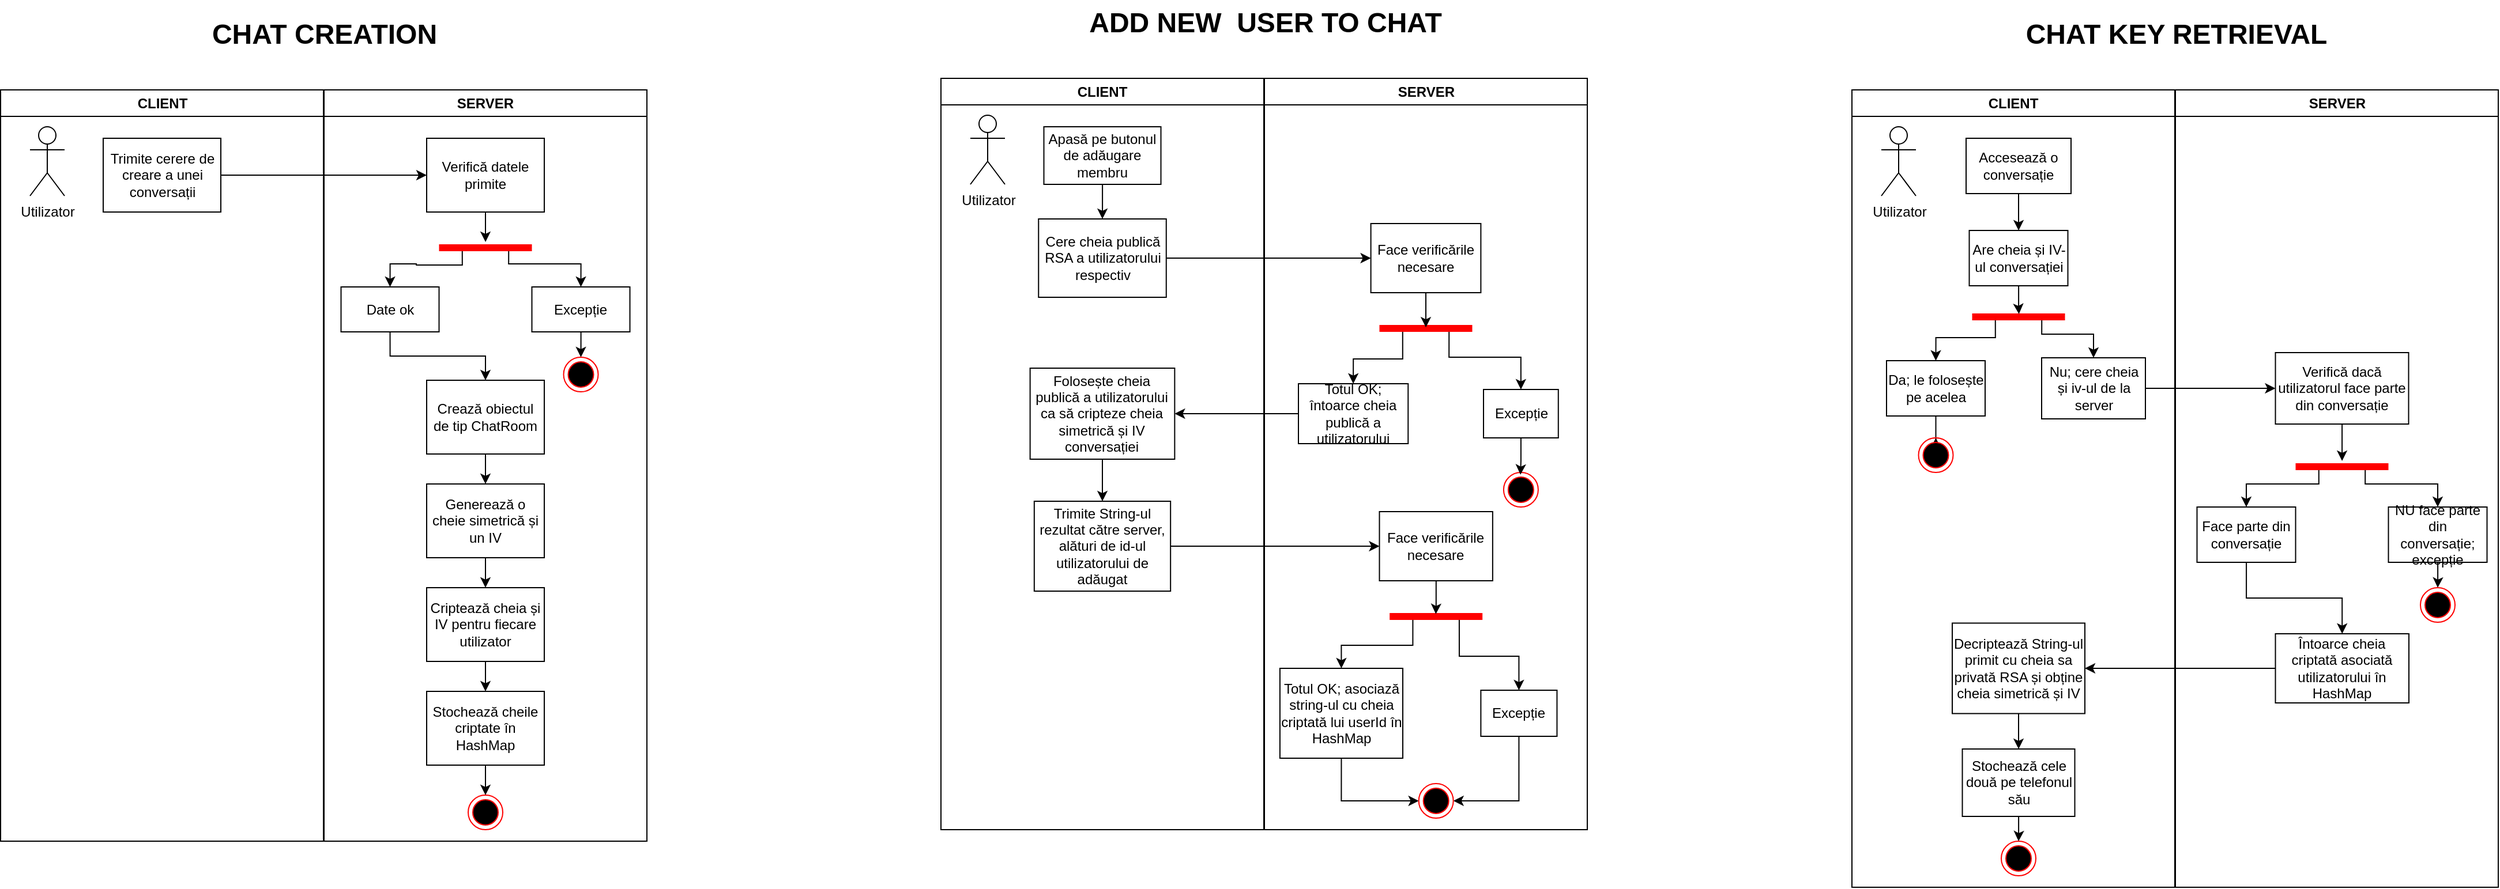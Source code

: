 <mxfile version="24.5.2" type="device">
  <diagram name="Page-1" id="e7e014a7-5840-1c2e-5031-d8a46d1fe8dd">
    <mxGraphModel dx="2580" dy="1060" grid="1" gridSize="10" guides="1" tooltips="1" connect="1" arrows="1" fold="1" page="1" pageScale="1" pageWidth="1169" pageHeight="826" background="none" math="0" shadow="0">
      <root>
        <mxCell id="0" />
        <mxCell id="1" parent="0" />
        <mxCell id="2" value="CLIENT" style="swimlane;whiteSpace=wrap;startSize=23;" parent="1" vertex="1">
          <mxGeometry x="164.5" y="128" width="280" height="652" as="geometry" />
        </mxCell>
        <mxCell id="kW0idx2W1re05_FDhmMN-76" value="Utilizator" style="shape=umlActor;verticalLabelPosition=bottom;verticalAlign=top;html=1;outlineConnect=0;" parent="2" vertex="1">
          <mxGeometry x="25.5" y="32" width="30" height="60" as="geometry" />
        </mxCell>
        <mxCell id="31" value="" style="edgeStyle=orthogonalEdgeStyle;rounded=0;html=1;" parent="2" source="12" edge="1">
          <mxGeometry relative="1" as="geometry">
            <mxPoint x="217.5" y="372" as="targetPoint" />
          </mxGeometry>
        </mxCell>
        <mxCell id="3" value="SERVER" style="swimlane;whiteSpace=wrap" parent="1" vertex="1">
          <mxGeometry x="445" y="128" width="280" height="652" as="geometry" />
        </mxCell>
        <mxCell id="67" style="edgeStyle=orthogonalEdgeStyle;rounded=0;html=1;" parent="3" target="65" edge="1">
          <mxGeometry relative="1" as="geometry">
            <mxPoint x="143.3" y="772" as="sourcePoint" />
          </mxGeometry>
        </mxCell>
        <mxCell id="pIuSgLsV-ipild1wYhXZ-197" style="edgeStyle=orthogonalEdgeStyle;rounded=0;orthogonalLoop=1;jettySize=auto;html=1;entryX=0.5;entryY=0;entryDx=0;entryDy=0;" edge="1" parent="3" source="pIuSgLsV-ipild1wYhXZ-136" target="pIuSgLsV-ipild1wYhXZ-138">
          <mxGeometry relative="1" as="geometry" />
        </mxCell>
        <mxCell id="pIuSgLsV-ipild1wYhXZ-136" value="Excepție" style="rounded=0;whiteSpace=wrap;html=1;" vertex="1" parent="3">
          <mxGeometry x="180.25" y="171" width="85" height="39" as="geometry" />
        </mxCell>
        <mxCell id="pIuSgLsV-ipild1wYhXZ-149" value="" style="ellipse;html=1;shape=endState;fillColor=#000000;strokeColor=#ff0000;" vertex="1" parent="3">
          <mxGeometry x="125" y="612" width="30" height="30" as="geometry" />
        </mxCell>
        <mxCell id="kW0idx2W1re05_FDhmMN-82" value="Trimite cerere de creare a unei conversații" style="rounded=0;whiteSpace=wrap;html=1;" parent="3" vertex="1">
          <mxGeometry x="-191.5" y="42" width="102" height="64" as="geometry" />
        </mxCell>
        <mxCell id="pIuSgLsV-ipild1wYhXZ-132" value="" style="edgeStyle=orthogonalEdgeStyle;rounded=0;orthogonalLoop=1;jettySize=auto;html=1;" edge="1" parent="3" source="pIuSgLsV-ipild1wYhXZ-107" target="pIuSgLsV-ipild1wYhXZ-124">
          <mxGeometry relative="1" as="geometry" />
        </mxCell>
        <mxCell id="pIuSgLsV-ipild1wYhXZ-107" value="Verifică datele primite" style="rounded=0;whiteSpace=wrap;html=1;" vertex="1" parent="3">
          <mxGeometry x="89" y="42" width="102" height="64" as="geometry" />
        </mxCell>
        <mxCell id="pIuSgLsV-ipild1wYhXZ-134" style="edgeStyle=orthogonalEdgeStyle;rounded=0;orthogonalLoop=1;jettySize=auto;html=1;exitX=0.25;exitY=0.5;exitDx=0;exitDy=0;exitPerimeter=0;entryX=0.5;entryY=0;entryDx=0;entryDy=0;" edge="1" parent="3" source="pIuSgLsV-ipild1wYhXZ-124" target="pIuSgLsV-ipild1wYhXZ-133">
          <mxGeometry relative="1" as="geometry">
            <Array as="points">
              <mxPoint x="120" y="152" />
              <mxPoint x="80" y="152" />
              <mxPoint x="66" y="151" />
            </Array>
          </mxGeometry>
        </mxCell>
        <mxCell id="pIuSgLsV-ipild1wYhXZ-137" style="edgeStyle=orthogonalEdgeStyle;rounded=0;orthogonalLoop=1;jettySize=auto;html=1;exitX=0.75;exitY=0.5;exitDx=0;exitDy=0;exitPerimeter=0;entryX=0.5;entryY=0;entryDx=0;entryDy=0;" edge="1" parent="3" source="pIuSgLsV-ipild1wYhXZ-124" target="pIuSgLsV-ipild1wYhXZ-136">
          <mxGeometry relative="1" as="geometry">
            <mxPoint x="222.75" y="171" as="targetPoint" />
            <Array as="points">
              <mxPoint x="160" y="151" />
              <mxPoint x="223" y="151" />
            </Array>
          </mxGeometry>
        </mxCell>
        <mxCell id="pIuSgLsV-ipild1wYhXZ-124" value="" style="shape=line;html=1;strokeWidth=6;strokeColor=#ff0000;" vertex="1" parent="3">
          <mxGeometry x="99.75" y="132" width="80.5" height="10" as="geometry" />
        </mxCell>
        <mxCell id="pIuSgLsV-ipild1wYhXZ-142" style="edgeStyle=orthogonalEdgeStyle;rounded=0;orthogonalLoop=1;jettySize=auto;html=1;exitX=0.5;exitY=1;exitDx=0;exitDy=0;entryX=0.5;entryY=0;entryDx=0;entryDy=0;" edge="1" parent="3" source="pIuSgLsV-ipild1wYhXZ-133" target="pIuSgLsV-ipild1wYhXZ-140">
          <mxGeometry relative="1" as="geometry" />
        </mxCell>
        <mxCell id="pIuSgLsV-ipild1wYhXZ-133" value="Date ok" style="rounded=0;whiteSpace=wrap;html=1;" vertex="1" parent="3">
          <mxGeometry x="14.75" y="171" width="85" height="39" as="geometry" />
        </mxCell>
        <mxCell id="pIuSgLsV-ipild1wYhXZ-138" value="" style="ellipse;html=1;shape=endState;fillColor=#000000;strokeColor=#ff0000;" vertex="1" parent="3">
          <mxGeometry x="207.75" y="232" width="30" height="30" as="geometry" />
        </mxCell>
        <mxCell id="pIuSgLsV-ipild1wYhXZ-144" value="" style="edgeStyle=orthogonalEdgeStyle;rounded=0;orthogonalLoop=1;jettySize=auto;html=1;" edge="1" parent="3" source="pIuSgLsV-ipild1wYhXZ-140" target="pIuSgLsV-ipild1wYhXZ-143">
          <mxGeometry relative="1" as="geometry" />
        </mxCell>
        <mxCell id="pIuSgLsV-ipild1wYhXZ-140" value="Crează obiectul de tip ChatRoom" style="rounded=0;whiteSpace=wrap;html=1;" vertex="1" parent="3">
          <mxGeometry x="89" y="252" width="102" height="64" as="geometry" />
        </mxCell>
        <mxCell id="pIuSgLsV-ipild1wYhXZ-146" value="" style="edgeStyle=orthogonalEdgeStyle;rounded=0;orthogonalLoop=1;jettySize=auto;html=1;" edge="1" parent="3" source="pIuSgLsV-ipild1wYhXZ-143" target="pIuSgLsV-ipild1wYhXZ-145">
          <mxGeometry relative="1" as="geometry" />
        </mxCell>
        <mxCell id="pIuSgLsV-ipild1wYhXZ-143" value="Generează o cheie simetrică și un IV" style="rounded=0;whiteSpace=wrap;html=1;" vertex="1" parent="3">
          <mxGeometry x="89" y="342" width="102" height="64" as="geometry" />
        </mxCell>
        <mxCell id="pIuSgLsV-ipild1wYhXZ-148" value="" style="edgeStyle=orthogonalEdgeStyle;rounded=0;orthogonalLoop=1;jettySize=auto;html=1;" edge="1" parent="3" source="pIuSgLsV-ipild1wYhXZ-145" target="pIuSgLsV-ipild1wYhXZ-147">
          <mxGeometry relative="1" as="geometry" />
        </mxCell>
        <mxCell id="pIuSgLsV-ipild1wYhXZ-145" value="Criptează cheia și IV pentru fiecare utilizator" style="rounded=0;whiteSpace=wrap;html=1;" vertex="1" parent="3">
          <mxGeometry x="89" y="432" width="102" height="64" as="geometry" />
        </mxCell>
        <mxCell id="pIuSgLsV-ipild1wYhXZ-200" value="" style="edgeStyle=orthogonalEdgeStyle;rounded=0;orthogonalLoop=1;jettySize=auto;html=1;" edge="1" parent="3" source="pIuSgLsV-ipild1wYhXZ-147" target="pIuSgLsV-ipild1wYhXZ-149">
          <mxGeometry relative="1" as="geometry" />
        </mxCell>
        <mxCell id="pIuSgLsV-ipild1wYhXZ-147" value="Stochează cheile criptate în HashMap" style="rounded=0;whiteSpace=wrap;html=1;" vertex="1" parent="3">
          <mxGeometry x="89" y="522" width="102" height="64" as="geometry" />
        </mxCell>
        <mxCell id="pIuSgLsV-ipild1wYhXZ-141" style="edgeStyle=orthogonalEdgeStyle;rounded=0;orthogonalLoop=1;jettySize=auto;html=1;" edge="1" parent="3" source="kW0idx2W1re05_FDhmMN-82" target="pIuSgLsV-ipild1wYhXZ-107">
          <mxGeometry relative="1" as="geometry" />
        </mxCell>
        <mxCell id="pIuSgLsV-ipild1wYhXZ-199" style="edgeStyle=orthogonalEdgeStyle;rounded=0;orthogonalLoop=1;jettySize=auto;html=1;exitX=0.5;exitY=0;exitDx=0;exitDy=0;entryX=0.5;entryY=-0.029;entryDx=0;entryDy=0;entryPerimeter=0;" edge="1" parent="3" source="pIuSgLsV-ipild1wYhXZ-149" target="pIuSgLsV-ipild1wYhXZ-149">
          <mxGeometry relative="1" as="geometry" />
        </mxCell>
        <mxCell id="kW0idx2W1re05_FDhmMN-75" value="&lt;font style=&quot;font-size: 14px;&quot;&gt;&lt;font style=&quot;font-size: 24px;&quot;&gt;&lt;b&gt;CHAT CREATION&lt;/b&gt;&lt;/font&gt;&lt;br&gt;&lt;/font&gt;" style="text;html=1;align=center;verticalAlign=middle;resizable=0;points=[];autosize=1;strokeColor=none;fillColor=none;" parent="1" vertex="1">
          <mxGeometry x="335" y="60" width="220" height="40" as="geometry" />
        </mxCell>
        <mxCell id="pIuSgLsV-ipild1wYhXZ-116" value="CLIENT" style="swimlane;whiteSpace=wrap;startSize=23;" vertex="1" parent="1">
          <mxGeometry x="1770" y="128" width="280" height="692" as="geometry" />
        </mxCell>
        <mxCell id="pIuSgLsV-ipild1wYhXZ-117" value="Utilizator" style="shape=umlActor;verticalLabelPosition=bottom;verticalAlign=top;html=1;outlineConnect=0;" vertex="1" parent="pIuSgLsV-ipild1wYhXZ-116">
          <mxGeometry x="25.5" y="32" width="30" height="60" as="geometry" />
        </mxCell>
        <mxCell id="pIuSgLsV-ipild1wYhXZ-119" value="" style="edgeStyle=orthogonalEdgeStyle;rounded=0;html=1;" edge="1" parent="pIuSgLsV-ipild1wYhXZ-116">
          <mxGeometry relative="1" as="geometry">
            <mxPoint x="217.5" y="372" as="targetPoint" />
          </mxGeometry>
        </mxCell>
        <mxCell id="pIuSgLsV-ipild1wYhXZ-120" value="SERVER" style="swimlane;whiteSpace=wrap" vertex="1" parent="1">
          <mxGeometry x="2050.5" y="128" width="280" height="692" as="geometry" />
        </mxCell>
        <mxCell id="pIuSgLsV-ipild1wYhXZ-121" style="edgeStyle=orthogonalEdgeStyle;rounded=0;html=1;" edge="1" parent="pIuSgLsV-ipild1wYhXZ-120">
          <mxGeometry relative="1" as="geometry">
            <mxPoint x="143.3" y="772" as="sourcePoint" />
          </mxGeometry>
        </mxCell>
        <mxCell id="pIuSgLsV-ipild1wYhXZ-152" value="" style="edgeStyle=orthogonalEdgeStyle;rounded=0;orthogonalLoop=1;jettySize=auto;html=1;" edge="1" parent="pIuSgLsV-ipild1wYhXZ-120" source="pIuSgLsV-ipild1wYhXZ-118" target="pIuSgLsV-ipild1wYhXZ-151">
          <mxGeometry relative="1" as="geometry" />
        </mxCell>
        <mxCell id="pIuSgLsV-ipild1wYhXZ-118" value="Accesează o conversație" style="rounded=0;whiteSpace=wrap;html=1;" vertex="1" parent="pIuSgLsV-ipild1wYhXZ-120">
          <mxGeometry x="-181.5" y="42" width="91" height="48" as="geometry" />
        </mxCell>
        <mxCell id="pIuSgLsV-ipild1wYhXZ-151" value="Are cheia și IV-ul conversației" style="rounded=0;whiteSpace=wrap;html=1;" vertex="1" parent="pIuSgLsV-ipild1wYhXZ-120">
          <mxGeometry x="-178.75" y="122" width="85.5" height="48" as="geometry" />
        </mxCell>
        <mxCell id="pIuSgLsV-ipild1wYhXZ-170" value="" style="edgeStyle=orthogonalEdgeStyle;rounded=0;orthogonalLoop=1;jettySize=auto;html=1;" edge="1" parent="pIuSgLsV-ipild1wYhXZ-120" source="pIuSgLsV-ipild1wYhXZ-153" target="pIuSgLsV-ipild1wYhXZ-169">
          <mxGeometry relative="1" as="geometry" />
        </mxCell>
        <mxCell id="pIuSgLsV-ipild1wYhXZ-153" value="Da; le folosește pe acelea" style="rounded=0;whiteSpace=wrap;html=1;" vertex="1" parent="pIuSgLsV-ipild1wYhXZ-120">
          <mxGeometry x="-250.5" y="235" width="85.5" height="48" as="geometry" />
        </mxCell>
        <mxCell id="pIuSgLsV-ipild1wYhXZ-167" style="edgeStyle=orthogonalEdgeStyle;rounded=0;orthogonalLoop=1;jettySize=auto;html=1;exitX=0.25;exitY=0.5;exitDx=0;exitDy=0;exitPerimeter=0;entryX=0.5;entryY=0;entryDx=0;entryDy=0;" edge="1" parent="pIuSgLsV-ipild1wYhXZ-120" source="pIuSgLsV-ipild1wYhXZ-154" target="pIuSgLsV-ipild1wYhXZ-153">
          <mxGeometry relative="1" as="geometry">
            <Array as="points">
              <mxPoint x="-156" y="215" />
              <mxPoint x="-208" y="215" />
            </Array>
          </mxGeometry>
        </mxCell>
        <mxCell id="pIuSgLsV-ipild1wYhXZ-171" style="edgeStyle=orthogonalEdgeStyle;rounded=0;orthogonalLoop=1;jettySize=auto;html=1;exitX=0.75;exitY=0.5;exitDx=0;exitDy=0;exitPerimeter=0;entryX=0.5;entryY=0;entryDx=0;entryDy=0;" edge="1" parent="pIuSgLsV-ipild1wYhXZ-120" source="pIuSgLsV-ipild1wYhXZ-154" target="pIuSgLsV-ipild1wYhXZ-168">
          <mxGeometry relative="1" as="geometry">
            <Array as="points">
              <mxPoint x="-116" y="212" />
              <mxPoint x="-71" y="212" />
            </Array>
          </mxGeometry>
        </mxCell>
        <mxCell id="pIuSgLsV-ipild1wYhXZ-154" value="" style="shape=line;html=1;strokeWidth=6;strokeColor=#ff0000;" vertex="1" parent="pIuSgLsV-ipild1wYhXZ-120">
          <mxGeometry x="-176.25" y="192" width="80.5" height="10" as="geometry" />
        </mxCell>
        <mxCell id="pIuSgLsV-ipild1wYhXZ-156" style="edgeStyle=orthogonalEdgeStyle;rounded=0;orthogonalLoop=1;jettySize=auto;html=1;entryX=0.504;entryY=0.244;entryDx=0;entryDy=0;entryPerimeter=0;" edge="1" parent="pIuSgLsV-ipild1wYhXZ-120" source="pIuSgLsV-ipild1wYhXZ-151" target="pIuSgLsV-ipild1wYhXZ-154">
          <mxGeometry relative="1" as="geometry" />
        </mxCell>
        <mxCell id="pIuSgLsV-ipild1wYhXZ-168" value="Nu; cere cheia și iv-ul de la server" style="rounded=0;whiteSpace=wrap;html=1;" vertex="1" parent="pIuSgLsV-ipild1wYhXZ-120">
          <mxGeometry x="-116" y="232.5" width="90" height="53" as="geometry" />
        </mxCell>
        <mxCell id="pIuSgLsV-ipild1wYhXZ-169" value="" style="ellipse;html=1;shape=endState;fillColor=#000000;strokeColor=#ff0000;" vertex="1" parent="pIuSgLsV-ipild1wYhXZ-120">
          <mxGeometry x="-222.75" y="302" width="30" height="30" as="geometry" />
        </mxCell>
        <mxCell id="pIuSgLsV-ipild1wYhXZ-187" value="" style="edgeStyle=orthogonalEdgeStyle;rounded=0;orthogonalLoop=1;jettySize=auto;html=1;" edge="1" parent="pIuSgLsV-ipild1wYhXZ-120" source="pIuSgLsV-ipild1wYhXZ-184" target="pIuSgLsV-ipild1wYhXZ-186">
          <mxGeometry relative="1" as="geometry" />
        </mxCell>
        <mxCell id="pIuSgLsV-ipild1wYhXZ-184" value="Decriptează String-ul primit cu cheia sa privată RSA și obține cheia simetrică și IV" style="rounded=0;whiteSpace=wrap;html=1;" vertex="1" parent="pIuSgLsV-ipild1wYhXZ-120">
          <mxGeometry x="-193.5" y="462.75" width="115" height="78.5" as="geometry" />
        </mxCell>
        <mxCell id="pIuSgLsV-ipild1wYhXZ-189" value="" style="edgeStyle=orthogonalEdgeStyle;rounded=0;orthogonalLoop=1;jettySize=auto;html=1;" edge="1" parent="pIuSgLsV-ipild1wYhXZ-120" source="pIuSgLsV-ipild1wYhXZ-186" target="pIuSgLsV-ipild1wYhXZ-188">
          <mxGeometry relative="1" as="geometry" />
        </mxCell>
        <mxCell id="pIuSgLsV-ipild1wYhXZ-186" value="Stochează cele două pe telefonul său" style="rounded=0;whiteSpace=wrap;html=1;" vertex="1" parent="pIuSgLsV-ipild1wYhXZ-120">
          <mxGeometry x="-184.75" y="572" width="97.5" height="58.5" as="geometry" />
        </mxCell>
        <mxCell id="pIuSgLsV-ipild1wYhXZ-188" value="" style="ellipse;html=1;shape=endState;fillColor=#000000;strokeColor=#ff0000;" vertex="1" parent="pIuSgLsV-ipild1wYhXZ-120">
          <mxGeometry x="-151" y="652" width="30" height="30" as="geometry" />
        </mxCell>
        <mxCell id="pIuSgLsV-ipild1wYhXZ-174" value="" style="edgeStyle=orthogonalEdgeStyle;rounded=0;orthogonalLoop=1;jettySize=auto;html=1;" edge="1" parent="pIuSgLsV-ipild1wYhXZ-120" source="pIuSgLsV-ipild1wYhXZ-122" target="pIuSgLsV-ipild1wYhXZ-173">
          <mxGeometry relative="1" as="geometry" />
        </mxCell>
        <mxCell id="pIuSgLsV-ipild1wYhXZ-122" value="Verifică dacă utilizatorul face parte din conversație" style="rounded=0;whiteSpace=wrap;html=1;" vertex="1" parent="pIuSgLsV-ipild1wYhXZ-120">
          <mxGeometry x="86.75" y="228" width="115.5" height="62" as="geometry" />
        </mxCell>
        <mxCell id="pIuSgLsV-ipild1wYhXZ-176" style="edgeStyle=orthogonalEdgeStyle;rounded=0;orthogonalLoop=1;jettySize=auto;html=1;exitX=0.25;exitY=0.5;exitDx=0;exitDy=0;exitPerimeter=0;entryX=0.5;entryY=0;entryDx=0;entryDy=0;" edge="1" parent="pIuSgLsV-ipild1wYhXZ-120" source="pIuSgLsV-ipild1wYhXZ-173" target="pIuSgLsV-ipild1wYhXZ-175">
          <mxGeometry relative="1" as="geometry">
            <Array as="points">
              <mxPoint x="124.5" y="342" />
              <mxPoint x="61.5" y="342" />
            </Array>
          </mxGeometry>
        </mxCell>
        <mxCell id="pIuSgLsV-ipild1wYhXZ-178" style="edgeStyle=orthogonalEdgeStyle;rounded=0;orthogonalLoop=1;jettySize=auto;html=1;exitX=0.75;exitY=0.5;exitDx=0;exitDy=0;exitPerimeter=0;entryX=0.5;entryY=0;entryDx=0;entryDy=0;" edge="1" parent="pIuSgLsV-ipild1wYhXZ-120" source="pIuSgLsV-ipild1wYhXZ-173" target="pIuSgLsV-ipild1wYhXZ-177">
          <mxGeometry relative="1" as="geometry">
            <Array as="points">
              <mxPoint x="164.5" y="342" />
              <mxPoint x="227.5" y="342" />
            </Array>
          </mxGeometry>
        </mxCell>
        <mxCell id="pIuSgLsV-ipild1wYhXZ-173" value="" style="shape=line;html=1;strokeWidth=6;strokeColor=#ff0000;" vertex="1" parent="pIuSgLsV-ipild1wYhXZ-120">
          <mxGeometry x="104.25" y="322" width="80.5" height="10" as="geometry" />
        </mxCell>
        <mxCell id="pIuSgLsV-ipild1wYhXZ-183" style="edgeStyle=orthogonalEdgeStyle;rounded=0;orthogonalLoop=1;jettySize=auto;html=1;entryX=0.5;entryY=0;entryDx=0;entryDy=0;" edge="1" parent="pIuSgLsV-ipild1wYhXZ-120" source="pIuSgLsV-ipild1wYhXZ-175" target="pIuSgLsV-ipild1wYhXZ-182">
          <mxGeometry relative="1" as="geometry" />
        </mxCell>
        <mxCell id="pIuSgLsV-ipild1wYhXZ-175" value="Face parte din conversație" style="rounded=0;whiteSpace=wrap;html=1;" vertex="1" parent="pIuSgLsV-ipild1wYhXZ-120">
          <mxGeometry x="18.75" y="362" width="85.5" height="48" as="geometry" />
        </mxCell>
        <mxCell id="pIuSgLsV-ipild1wYhXZ-181" value="" style="edgeStyle=orthogonalEdgeStyle;rounded=0;orthogonalLoop=1;jettySize=auto;html=1;" edge="1" parent="pIuSgLsV-ipild1wYhXZ-120" source="pIuSgLsV-ipild1wYhXZ-177" target="pIuSgLsV-ipild1wYhXZ-179">
          <mxGeometry relative="1" as="geometry" />
        </mxCell>
        <mxCell id="pIuSgLsV-ipild1wYhXZ-177" value="NU face parte din conversație; excepție" style="rounded=0;whiteSpace=wrap;html=1;" vertex="1" parent="pIuSgLsV-ipild1wYhXZ-120">
          <mxGeometry x="184.75" y="362" width="85.5" height="48" as="geometry" />
        </mxCell>
        <mxCell id="pIuSgLsV-ipild1wYhXZ-179" value="" style="ellipse;html=1;shape=endState;fillColor=#000000;strokeColor=#ff0000;" vertex="1" parent="pIuSgLsV-ipild1wYhXZ-120">
          <mxGeometry x="212.5" y="432" width="30" height="30" as="geometry" />
        </mxCell>
        <mxCell id="pIuSgLsV-ipild1wYhXZ-182" value="Întoarce cheia criptată asociată utilizatorului în HashMap" style="rounded=0;whiteSpace=wrap;html=1;" vertex="1" parent="pIuSgLsV-ipild1wYhXZ-120">
          <mxGeometry x="86.75" y="472" width="115.75" height="60" as="geometry" />
        </mxCell>
        <mxCell id="pIuSgLsV-ipild1wYhXZ-172" style="edgeStyle=orthogonalEdgeStyle;rounded=0;orthogonalLoop=1;jettySize=auto;html=1;" edge="1" parent="pIuSgLsV-ipild1wYhXZ-120" source="pIuSgLsV-ipild1wYhXZ-168" target="pIuSgLsV-ipild1wYhXZ-122">
          <mxGeometry relative="1" as="geometry" />
        </mxCell>
        <mxCell id="pIuSgLsV-ipild1wYhXZ-185" style="edgeStyle=orthogonalEdgeStyle;rounded=0;orthogonalLoop=1;jettySize=auto;html=1;entryX=1;entryY=0.5;entryDx=0;entryDy=0;" edge="1" parent="pIuSgLsV-ipild1wYhXZ-120" source="pIuSgLsV-ipild1wYhXZ-182" target="pIuSgLsV-ipild1wYhXZ-184">
          <mxGeometry relative="1" as="geometry" />
        </mxCell>
        <mxCell id="pIuSgLsV-ipild1wYhXZ-123" value="&lt;font style=&quot;font-size: 24px;&quot;&gt;&lt;b&gt;CHAT KEY RETRIEVAL&lt;/b&gt;&lt;br&gt;&lt;/font&gt;" style="text;html=1;align=center;verticalAlign=middle;resizable=0;points=[];autosize=1;strokeColor=none;fillColor=none;" vertex="1" parent="1">
          <mxGeometry x="1905.5" y="60" width="290" height="40" as="geometry" />
        </mxCell>
        <mxCell id="pIuSgLsV-ipild1wYhXZ-201" value="CLIENT" style="swimlane;whiteSpace=wrap;startSize=23;" vertex="1" parent="1">
          <mxGeometry x="980" y="118" width="280" height="652" as="geometry" />
        </mxCell>
        <mxCell id="pIuSgLsV-ipild1wYhXZ-202" value="Utilizator" style="shape=umlActor;verticalLabelPosition=bottom;verticalAlign=top;html=1;outlineConnect=0;" vertex="1" parent="pIuSgLsV-ipild1wYhXZ-201">
          <mxGeometry x="25.5" y="32" width="30" height="60" as="geometry" />
        </mxCell>
        <mxCell id="pIuSgLsV-ipild1wYhXZ-203" value="" style="edgeStyle=orthogonalEdgeStyle;rounded=0;html=1;" edge="1" parent="pIuSgLsV-ipild1wYhXZ-201">
          <mxGeometry relative="1" as="geometry">
            <mxPoint x="217.5" y="372" as="targetPoint" />
          </mxGeometry>
        </mxCell>
        <mxCell id="pIuSgLsV-ipild1wYhXZ-239" value="" style="edgeStyle=orthogonalEdgeStyle;rounded=0;orthogonalLoop=1;jettySize=auto;html=1;" edge="1" parent="pIuSgLsV-ipild1wYhXZ-201" source="pIuSgLsV-ipild1wYhXZ-207" target="pIuSgLsV-ipild1wYhXZ-238">
          <mxGeometry relative="1" as="geometry" />
        </mxCell>
        <mxCell id="pIuSgLsV-ipild1wYhXZ-207" value="Apasă pe butonul de adăugare membru" style="rounded=0;whiteSpace=wrap;html=1;" vertex="1" parent="pIuSgLsV-ipild1wYhXZ-201">
          <mxGeometry x="89.25" y="42" width="101.5" height="50" as="geometry" />
        </mxCell>
        <mxCell id="pIuSgLsV-ipild1wYhXZ-238" value="Cere cheia publică RSA a utilizatorului respectiv" style="rounded=0;whiteSpace=wrap;html=1;" vertex="1" parent="pIuSgLsV-ipild1wYhXZ-201">
          <mxGeometry x="84.63" y="122" width="110.75" height="68" as="geometry" />
        </mxCell>
        <mxCell id="pIuSgLsV-ipild1wYhXZ-268" value="" style="edgeStyle=orthogonalEdgeStyle;rounded=0;orthogonalLoop=1;jettySize=auto;html=1;" edge="1" parent="pIuSgLsV-ipild1wYhXZ-201" source="pIuSgLsV-ipild1wYhXZ-265" target="pIuSgLsV-ipild1wYhXZ-267">
          <mxGeometry relative="1" as="geometry" />
        </mxCell>
        <mxCell id="pIuSgLsV-ipild1wYhXZ-265" value="Folosește cheia publică a utilizatorului ca să cripteze cheia simetrică și IV conversației" style="rounded=0;whiteSpace=wrap;html=1;" vertex="1" parent="pIuSgLsV-ipild1wYhXZ-201">
          <mxGeometry x="77.31" y="251.5" width="125.37" height="79" as="geometry" />
        </mxCell>
        <mxCell id="pIuSgLsV-ipild1wYhXZ-267" value="Trimite String-ul rezultat către server, alături de id-ul utilizatorului de adăugat" style="rounded=0;whiteSpace=wrap;html=1;" vertex="1" parent="pIuSgLsV-ipild1wYhXZ-201">
          <mxGeometry x="80.91" y="367" width="118.18" height="78" as="geometry" />
        </mxCell>
        <mxCell id="pIuSgLsV-ipild1wYhXZ-204" value="SERVER" style="swimlane;whiteSpace=wrap" vertex="1" parent="1">
          <mxGeometry x="1260.5" y="118" width="280" height="652" as="geometry" />
        </mxCell>
        <mxCell id="pIuSgLsV-ipild1wYhXZ-205" style="edgeStyle=orthogonalEdgeStyle;rounded=0;html=1;" edge="1" parent="pIuSgLsV-ipild1wYhXZ-204">
          <mxGeometry relative="1" as="geometry">
            <mxPoint x="143.3" y="772" as="sourcePoint" />
          </mxGeometry>
        </mxCell>
        <mxCell id="pIuSgLsV-ipild1wYhXZ-240" value="Face verificările necesare" style="rounded=0;whiteSpace=wrap;html=1;" vertex="1" parent="pIuSgLsV-ipild1wYhXZ-204">
          <mxGeometry x="92.31" y="126" width="95.38" height="60" as="geometry" />
        </mxCell>
        <mxCell id="pIuSgLsV-ipild1wYhXZ-260" style="edgeStyle=orthogonalEdgeStyle;rounded=0;orthogonalLoop=1;jettySize=auto;html=1;exitX=0.25;exitY=0.5;exitDx=0;exitDy=0;exitPerimeter=0;entryX=0.5;entryY=0;entryDx=0;entryDy=0;" edge="1" parent="pIuSgLsV-ipild1wYhXZ-204" source="pIuSgLsV-ipild1wYhXZ-256" target="pIuSgLsV-ipild1wYhXZ-259">
          <mxGeometry relative="1" as="geometry" />
        </mxCell>
        <mxCell id="pIuSgLsV-ipild1wYhXZ-261" style="edgeStyle=orthogonalEdgeStyle;rounded=0;orthogonalLoop=1;jettySize=auto;html=1;exitX=0.75;exitY=0.5;exitDx=0;exitDy=0;exitPerimeter=0;entryX=0.5;entryY=0;entryDx=0;entryDy=0;" edge="1" parent="pIuSgLsV-ipild1wYhXZ-204" source="pIuSgLsV-ipild1wYhXZ-256" target="pIuSgLsV-ipild1wYhXZ-258">
          <mxGeometry relative="1" as="geometry">
            <Array as="points">
              <mxPoint x="160" y="242" />
              <mxPoint x="222" y="242" />
            </Array>
          </mxGeometry>
        </mxCell>
        <mxCell id="pIuSgLsV-ipild1wYhXZ-256" value="" style="shape=line;html=1;strokeWidth=6;strokeColor=#ff0000;" vertex="1" parent="pIuSgLsV-ipild1wYhXZ-204">
          <mxGeometry x="99.75" y="212" width="80.5" height="10" as="geometry" />
        </mxCell>
        <mxCell id="pIuSgLsV-ipild1wYhXZ-257" style="edgeStyle=orthogonalEdgeStyle;rounded=0;orthogonalLoop=1;jettySize=auto;html=1;entryX=0.5;entryY=0.408;entryDx=0;entryDy=0;entryPerimeter=0;" edge="1" parent="pIuSgLsV-ipild1wYhXZ-204" source="pIuSgLsV-ipild1wYhXZ-240" target="pIuSgLsV-ipild1wYhXZ-256">
          <mxGeometry relative="1" as="geometry" />
        </mxCell>
        <mxCell id="pIuSgLsV-ipild1wYhXZ-258" value="Excepție" style="rounded=0;whiteSpace=wrap;html=1;" vertex="1" parent="pIuSgLsV-ipild1wYhXZ-204">
          <mxGeometry x="190" y="270" width="64.88" height="42" as="geometry" />
        </mxCell>
        <mxCell id="pIuSgLsV-ipild1wYhXZ-259" value="Totul OK; întoarce cheia publică a utilizatorului" style="rounded=0;whiteSpace=wrap;html=1;" vertex="1" parent="pIuSgLsV-ipild1wYhXZ-204">
          <mxGeometry x="29.5" y="265" width="95.13" height="52" as="geometry" />
        </mxCell>
        <mxCell id="pIuSgLsV-ipild1wYhXZ-262" value="" style="ellipse;html=1;shape=endState;fillColor=#000000;strokeColor=#ff0000;" vertex="1" parent="pIuSgLsV-ipild1wYhXZ-204">
          <mxGeometry x="207.44" y="342" width="30" height="30" as="geometry" />
        </mxCell>
        <mxCell id="pIuSgLsV-ipild1wYhXZ-264" style="edgeStyle=orthogonalEdgeStyle;rounded=0;orthogonalLoop=1;jettySize=auto;html=1;entryX=0.487;entryY=0.063;entryDx=0;entryDy=0;entryPerimeter=0;" edge="1" parent="pIuSgLsV-ipild1wYhXZ-204" source="pIuSgLsV-ipild1wYhXZ-258" target="pIuSgLsV-ipild1wYhXZ-262">
          <mxGeometry relative="1" as="geometry" />
        </mxCell>
        <mxCell id="pIuSgLsV-ipild1wYhXZ-269" value="Face verificările necesare" style="rounded=0;whiteSpace=wrap;html=1;" vertex="1" parent="pIuSgLsV-ipild1wYhXZ-204">
          <mxGeometry x="99.75" y="376" width="98.18" height="60" as="geometry" />
        </mxCell>
        <mxCell id="pIuSgLsV-ipild1wYhXZ-275" style="edgeStyle=orthogonalEdgeStyle;rounded=0;orthogonalLoop=1;jettySize=auto;html=1;exitX=0.25;exitY=0.5;exitDx=0;exitDy=0;exitPerimeter=0;entryX=0.5;entryY=0;entryDx=0;entryDy=0;" edge="1" parent="pIuSgLsV-ipild1wYhXZ-204" source="pIuSgLsV-ipild1wYhXZ-272" target="pIuSgLsV-ipild1wYhXZ-274">
          <mxGeometry relative="1" as="geometry">
            <Array as="points">
              <mxPoint x="129" y="492" />
              <mxPoint x="67" y="492" />
            </Array>
          </mxGeometry>
        </mxCell>
        <mxCell id="pIuSgLsV-ipild1wYhXZ-277" style="edgeStyle=orthogonalEdgeStyle;rounded=0;orthogonalLoop=1;jettySize=auto;html=1;exitX=0.75;exitY=0.5;exitDx=0;exitDy=0;exitPerimeter=0;entryX=0.5;entryY=0;entryDx=0;entryDy=0;" edge="1" parent="pIuSgLsV-ipild1wYhXZ-204" source="pIuSgLsV-ipild1wYhXZ-272" target="pIuSgLsV-ipild1wYhXZ-276">
          <mxGeometry relative="1" as="geometry" />
        </mxCell>
        <mxCell id="pIuSgLsV-ipild1wYhXZ-272" value="" style="shape=line;html=1;strokeWidth=6;strokeColor=#ff0000;" vertex="1" parent="pIuSgLsV-ipild1wYhXZ-204">
          <mxGeometry x="108.59" y="462" width="80.5" height="10" as="geometry" />
        </mxCell>
        <mxCell id="pIuSgLsV-ipild1wYhXZ-273" style="edgeStyle=orthogonalEdgeStyle;rounded=0;orthogonalLoop=1;jettySize=auto;html=1;entryX=0.498;entryY=0.287;entryDx=0;entryDy=0;entryPerimeter=0;" edge="1" parent="pIuSgLsV-ipild1wYhXZ-204" source="pIuSgLsV-ipild1wYhXZ-269" target="pIuSgLsV-ipild1wYhXZ-272">
          <mxGeometry relative="1" as="geometry" />
        </mxCell>
        <mxCell id="pIuSgLsV-ipild1wYhXZ-279" style="edgeStyle=orthogonalEdgeStyle;rounded=0;orthogonalLoop=1;jettySize=auto;html=1;entryX=0;entryY=0.5;entryDx=0;entryDy=0;exitX=0.5;exitY=1;exitDx=0;exitDy=0;" edge="1" parent="pIuSgLsV-ipild1wYhXZ-204" source="pIuSgLsV-ipild1wYhXZ-274" target="pIuSgLsV-ipild1wYhXZ-278">
          <mxGeometry relative="1" as="geometry" />
        </mxCell>
        <mxCell id="pIuSgLsV-ipild1wYhXZ-274" value="Totul OK; asociază string-ul cu cheia criptată lui userId în HashMap" style="rounded=0;whiteSpace=wrap;html=1;" vertex="1" parent="pIuSgLsV-ipild1wYhXZ-204">
          <mxGeometry x="13.46" y="512" width="106.54" height="78" as="geometry" />
        </mxCell>
        <mxCell id="pIuSgLsV-ipild1wYhXZ-280" style="edgeStyle=orthogonalEdgeStyle;rounded=0;orthogonalLoop=1;jettySize=auto;html=1;exitX=0.5;exitY=1;exitDx=0;exitDy=0;entryX=1;entryY=0.5;entryDx=0;entryDy=0;" edge="1" parent="pIuSgLsV-ipild1wYhXZ-204" source="pIuSgLsV-ipild1wYhXZ-276" target="pIuSgLsV-ipild1wYhXZ-278">
          <mxGeometry relative="1" as="geometry" />
        </mxCell>
        <mxCell id="pIuSgLsV-ipild1wYhXZ-276" value="Excepție" style="rounded=0;whiteSpace=wrap;html=1;" vertex="1" parent="pIuSgLsV-ipild1wYhXZ-204">
          <mxGeometry x="187.69" y="531" width="66.04" height="40" as="geometry" />
        </mxCell>
        <mxCell id="pIuSgLsV-ipild1wYhXZ-278" value="" style="ellipse;html=1;shape=endState;fillColor=#000000;strokeColor=#ff0000;" vertex="1" parent="pIuSgLsV-ipild1wYhXZ-204">
          <mxGeometry x="133.84" y="612" width="30" height="30" as="geometry" />
        </mxCell>
        <mxCell id="pIuSgLsV-ipild1wYhXZ-235" value="&lt;font style=&quot;font-size: 24px;&quot;&gt;&lt;b&gt;ADD NEW&amp;nbsp; USER TO CHAT&lt;br&gt;&lt;/b&gt;&lt;/font&gt;" style="text;html=1;align=center;verticalAlign=middle;resizable=0;points=[];autosize=1;strokeColor=none;fillColor=none;" vertex="1" parent="1">
          <mxGeometry x="1095.5" y="50" width="330" height="40" as="geometry" />
        </mxCell>
        <mxCell id="pIuSgLsV-ipild1wYhXZ-241" style="edgeStyle=orthogonalEdgeStyle;rounded=0;orthogonalLoop=1;jettySize=auto;html=1;entryX=0;entryY=0.5;entryDx=0;entryDy=0;" edge="1" parent="1" source="pIuSgLsV-ipild1wYhXZ-238" target="pIuSgLsV-ipild1wYhXZ-240">
          <mxGeometry relative="1" as="geometry" />
        </mxCell>
        <mxCell id="pIuSgLsV-ipild1wYhXZ-266" style="edgeStyle=orthogonalEdgeStyle;rounded=0;orthogonalLoop=1;jettySize=auto;html=1;" edge="1" parent="1" source="pIuSgLsV-ipild1wYhXZ-259" target="pIuSgLsV-ipild1wYhXZ-265">
          <mxGeometry relative="1" as="geometry" />
        </mxCell>
        <mxCell id="pIuSgLsV-ipild1wYhXZ-270" style="edgeStyle=orthogonalEdgeStyle;rounded=0;orthogonalLoop=1;jettySize=auto;html=1;" edge="1" parent="1" source="pIuSgLsV-ipild1wYhXZ-267" target="pIuSgLsV-ipild1wYhXZ-269">
          <mxGeometry relative="1" as="geometry" />
        </mxCell>
      </root>
    </mxGraphModel>
  </diagram>
</mxfile>
